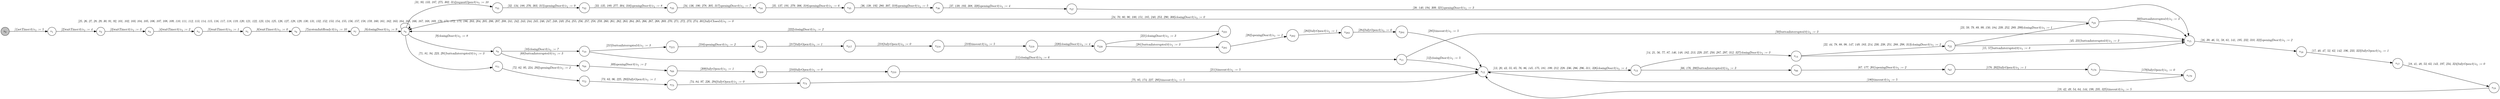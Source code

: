 digraph EFSM{
  graph [rankdir="LR", fontname="Latin Modern Math"];
  node [color="black", fillcolor="white", shape="circle", style="filled", fontname="Latin Modern Math"];
  edge [fontname="Latin Modern Math"];

  s0[fillcolor="gray", label=<s<sub>0</sub>>];
  s1[label=<s<sub>1</sub>>];
  s2[label=<s<sub>2</sub>>];
  s3[label=<s<sub>3</sub>>];
  s4[label=<s<sub>4</sub>>];
  s5[label=<s<sub>5</sub>>];
  s6[label=<s<sub>6</sub>>];
  s7[label=<s<sub>7</sub>>];
  s8[label=<s<sub>8</sub>>];
  s9[label=<s<sub>9</sub>>];
  s10[label=<s<sub>10</sub>>];
  s11[label=<s<sub>11</sub>>];
  s12[label=<s<sub>12</sub>>];
  s13[label=<s<sub>13</sub>>];
  s14[label=<s<sub>14</sub>>];
  s15[label=<s<sub>15</sub>>];
  s16[label=<s<sub>16</sub>>];
  s17[label=<s<sub>17</sub>>];
  s18[label=<s<sub>18</sub>>];
  s22[label=<s<sub>22</sub>>];
  s23[label=<s<sub>23</sub>>];
  s31[label=<s<sub>31</sub>>];
  s32[label=<s<sub>32</sub>>];
  s33[label=<s<sub>33</sub>>];
  s34[label=<s<sub>34</sub>>];
  s35[label=<s<sub>35</sub>>];
  s36[label=<s<sub>36</sub>>];
  s37[label=<s<sub>37</sub>>];
  s66[label=<s<sub>66</sub>>];
  s67[label=<s<sub>67</sub>>];
  s68[label=<s<sub>68</sub>>];
  s69[label=<s<sub>69</sub>>];
  s71[label=<s<sub>71</sub>>];
  s72[label=<s<sub>72</sub>>];
  s73[label=<s<sub>73</sub>>];
  s74[label=<s<sub>74</sub>>];
  s178[label=<s<sub>178</sub>>];
  s179[label=<s<sub>179</sub>>];
  s209[label=<s<sub>209</sub>>];
  s210[label=<s<sub>210</sub>>];
  s215[label=<s<sub>215</sub>>];
  s216[label=<s<sub>216</sub>>];
  s217[label=<s<sub>217</sub>>];
  s218[label=<s<sub>218</sub>>];
  s219[label=<s<sub>219</sub>>];
  s220[label=<s<sub>220</sub>>];
  s221[label=<s<sub>221</sub>>];
  s281[label=<s<sub>281</sub>>];
  s282[label=<s<sub>282</sub>>];
  s283[label=<s<sub>283</sub>>];
  s284[label=<s<sub>284</sub>>];

  s0->s1[label=<<i> [1]setTimer:0/o<sub>1</sub> := 5</i>>];
  s1->s2[label=<<i> [2]waitTimer:0/o<sub>1</sub> := 4</i>>];
  s2->s3[label=<<i> [3]waitTimer:0/o<sub>1</sub> := 3</i>>];
  s3->s4[label=<<i> [4]waitTimer:0/o<sub>1</sub> := 2</i>>];
  s4->s5[label=<<i> [5]waitTimer:0/o<sub>1</sub> := 1</i>>];
  s5->s6[label=<<i> [6]waitTimer:0/o<sub>1</sub> := 0</i>>];
  s6->s7[label=<<i> [7]systemInitReady:0/o<sub>1</sub> := 10</i>>];
  s7->s8[label=<<i> [8]closingDoor:0/o<sub>1</sub> := 9</i>>];
  s8->s9[label=<<i> [9]closingDoor:0/o<sub>1</sub> := 8</i>>];
  s9->s10[label=<<i> [10]closingDoor:0/o<sub>1</sub> := 7</i>>];
  s10->s11[label=<<i> [11]closingDoor:0/o<sub>1</sub> := 6</i>>];
  s11->s12[label=<<i> [12]closingDoor:0/o<sub>1</sub> := 5</i>>];
  s14->s15[label=<<i> [15, 57]buttonInterrupted:0/o<sub>1</sub> := 3</i>>];
  s22->s15[label=<<i> [45, 231]buttonInterrupted:0/o<sub>1</sub> := 3</i>>];
  s11->s15[label=<<i> [50]buttonInterrupted:0/o<sub>1</sub> := 3</i>>];
  s15->s16[label=<<i> [16, 39, 46, 51, 58, 61, 141, 195, 232, 310, 322]openingDoor:0/o<sub>1</sub> := 2</i>>];
  s16->s17[label=<<i> [17, 40, 47, 52, 62, 142, 196, 233, 323]fullyOpen:0/o<sub>1</sub> := 1</i>>];
  s17->s18[label=<<i> [18, 41, 48, 53, 63, 143, 197, 234, 324]fullyOpen:0/o<sub>1</sub> := 0</i>>];
  s23->s15[label=<<i> [60]buttonInterrupted:0/o<sub>1</sub> := 3</i>>];
  s9->s68[label=<<i> [68]buttonInterrupted:0/o<sub>1</sub> := 3</i>>];
  s68->s69[label=<<i> [69]openingDoor:0/o<sub>1</sub> := 2</i>>];
  s23->s8[label=<<i> [24, 70, 80, 90, 100, 151, 185, 240, 253, 290, 300]closingDoor:0/o<sub>1</sub> := 0</i>>];
  s67->s178[label=<<i> [178, 202]fullyOpen:0/o<sub>1</sub> := 1</i>>];
  s178->s179[label=<<i> [179]fullyOpen:0/o<sub>1</sub> := 0</i>>];
  s179->s12[label=<<i> [180]timeout:0/o<sub>1</sub> := 5</i>>];
  s22->s23[label=<<i> [23, 59, 79, 89, 99, 150, 184, 239, 252, 289, 299]closingDoor:0/o<sub>1</sub> := 1</i>>];
  s8->s31[label=<<i> [31, 93, 133, 187, 275, 302, 314]requestOpen:0/o<sub>1</sub> := 10</i>>];
  s31->s32[label=<<i> [32, 134, 188, 276, 303, 315]openingDoor:0/o<sub>1</sub> := 9</i>>];
  s32->s33[label=<<i> [33, 135, 189, 277, 304, 316]openingDoor:0/o<sub>1</sub> := 8</i>>];
  s33->s34[label=<<i> [34, 136, 190, 278, 305, 317]openingDoor:0/o<sub>1</sub> := 7</i>>];
  s34->s35[label=<<i> [35, 137, 191, 279, 306, 318]openingDoor:0/o<sub>1</sub> := 6</i>>];
  s35->s36[label=<<i> [36, 138, 192, 280, 307, 319]openingDoor:0/o<sub>1</sub> := 5</i>>];
  s36->s37[label=<<i> [37, 139, 193, 308, 320]openingDoor:0/o<sub>1</sub> := 4</i>>];
  s37->s15[label=<<i> [38, 140, 194, 309, 321]openingDoor:0/o<sub>1</sub> := 3</i>>];
  s13->s66[label=<<i> [66, 176, 200]buttonInterrupted:0/o<sub>1</sub> := 3</i>>];
  s66->s67[label=<<i> [67, 177, 201]openingDoor:0/o<sub>1</sub> := 2</i>>];
  s69->s209[label=<<i> [209]fullyOpen:0/o<sub>1</sub> := 1</i>>];
  s209->s210[label=<<i> [210]fullyOpen:0/o<sub>1</sub> := 0</i>>];
  s210->s12[label=<<i> [211]timeout:0/o<sub>1</sub> := 5</i>>];
  s12->s13[label=<<i> [13, 20, 43, 55, 65, 76, 86, 145, 175, 181, 199, 212, 228, 236, 286, 296, 311, 326]closingDoor:0/o<sub>1</sub> := 4</i>>];
  s13->s14[label=<<i> [14, 21, 56, 77, 87, 146, 148, 182, 213, 229, 237, 250, 287, 297, 312, 327]closingDoor:0/o<sub>1</sub> := 3</i>>];
  s14->s22[label=<<i> [22, 44, 78, 88, 98, 147, 149, 183, 214, 230, 238, 251, 288, 298, 313]closingDoor:0/o<sub>1</sub> := 2</i>>];
  s10->s215[label=<<i> [215]buttonInterrupted:0/o<sub>1</sub> := 3</i>>];
  s215->s216[label=<<i> [216]openingDoor:0/o<sub>1</sub> := 2</i>>];
  s216->s217[label=<<i> [217]fullyOpen:0/o<sub>1</sub> := 1</i>>];
  s217->s218[label=<<i> [218]fullyOpen:0/o<sub>1</sub> := 0</i>>];
  s218->s219[label=<<i> [219]timeout:0/o<sub>1</sub> := 5</i>>];
  s219->s220[label=<<i> [220]closingDoor:0/o<sub>1</sub> := 4</i>>];
  s220->s221[label=<<i> [221]closingDoor:0/o<sub>1</sub> := 3</i>>];
  s221->s8[label=<<i> [222]closingDoor:0/o<sub>1</sub> := 2</i>>];
  s8->s71[label=<<i> [71, 81, 94, 223, 291]buttonInterrupted:0/o<sub>1</sub> := 3</i>>];
  s71->s72[label=<<i> [72, 82, 95, 224, 292]openingDoor:0/o<sub>1</sub> := 2</i>>];
  s72->s73[label=<<i> [73, 83, 96, 225, 293]fullyOpen:0/o<sub>1</sub> := 1</i>>];
  s73->s74[label=<<i> [74, 84, 97, 226, 294]fullyOpen:0/o<sub>1</sub> := 0</i>>];
  s74->s12[label=<<i> [75, 85, 174, 227, 295]timeout:0/o<sub>1</sub> := 5</i>>];
  s18->s12[label=<<i> [19, 42, 49, 54, 64, 144, 198, 235, 325]timeout:0/o<sub>1</sub> := 5</i>>];
  s8->s8[label=<<i> [25, 26, 27, 28, 29, 30, 91, 92, 101, 102, 103, 104, 105, 106, 107, 108, 109, 110, 111, 112, 113, 114, 115, 116, 117, 118, 119, 120, 121, 122, 123, 124, 125, 126, 127, 128, 129, 130, 131, 132, 152, 153, 154, 155, 156, 157, 158, 159, 160, 161, 162, 163, 164, 165, 166, 167, 168, 169, 170, 171, 172, 173, 186, 203, 204, 205, 206, 207, 208, 241, 242, 243, 244, 245, 246, 247, 248, 249, 254, 255, 256, 257, 258, 259, 260, 261, 262, 263, 264, 265, 266, 267, 268, 269, 270, 271, 272, 273, 274, 301]fullyClosed:0/o<sub>1</sub> := 0</i>>];
  s220->s281[label=<<i> [281]buttonInterrupted:0/o<sub>1</sub> := 3</i>>];
  s281->s282[label=<<i> [282]openingDoor:0/o<sub>1</sub> := 2</i>>];
  s282->s283[label=<<i> [283]fullyOpen:0/o<sub>1</sub> := 1</i>>];
  s283->s284[label=<<i> [284]fullyOpen:0/o<sub>1</sub> := 0</i>>];
  s284->s12[label=<<i> [285]timeout:0/o<sub>1</sub> := 5</i>>];
}